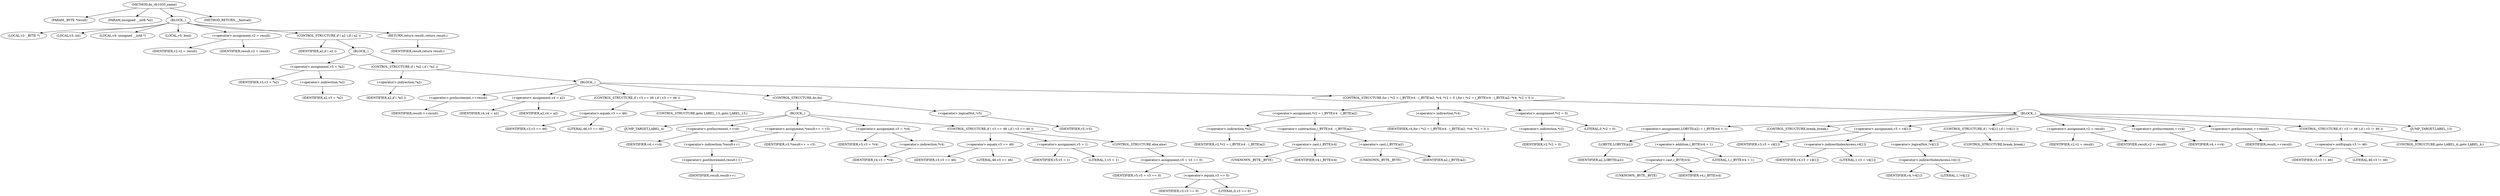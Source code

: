 digraph do_rfc1035_name {  
"1000105" [label = "(METHOD,do_rfc1035_name)" ]
"1000106" [label = "(PARAM,_BYTE *result)" ]
"1000107" [label = "(PARAM,unsigned __int8 *a2)" ]
"1000108" [label = "(BLOCK,,)" ]
"1000109" [label = "(LOCAL,v2: _BYTE *)" ]
"1000110" [label = "(LOCAL,v3: int)" ]
"1000111" [label = "(LOCAL,v4: unsigned __int8 *)" ]
"1000112" [label = "(LOCAL,v5: bool)" ]
"1000113" [label = "(<operator>.assignment,v2 = result)" ]
"1000114" [label = "(IDENTIFIER,v2,v2 = result)" ]
"1000115" [label = "(IDENTIFIER,result,v2 = result)" ]
"1000116" [label = "(CONTROL_STRUCTURE,if ( a2 ),if ( a2 ))" ]
"1000117" [label = "(IDENTIFIER,a2,if ( a2 ))" ]
"1000118" [label = "(BLOCK,,)" ]
"1000119" [label = "(<operator>.assignment,v3 = *a2)" ]
"1000120" [label = "(IDENTIFIER,v3,v3 = *a2)" ]
"1000121" [label = "(<operator>.indirection,*a2)" ]
"1000122" [label = "(IDENTIFIER,a2,v3 = *a2)" ]
"1000123" [label = "(CONTROL_STRUCTURE,if ( *a2 ),if ( *a2 ))" ]
"1000124" [label = "(<operator>.indirection,*a2)" ]
"1000125" [label = "(IDENTIFIER,a2,if ( *a2 ))" ]
"1000126" [label = "(BLOCK,,)" ]
"1000127" [label = "(<operator>.preIncrement,++result)" ]
"1000128" [label = "(IDENTIFIER,result,++result)" ]
"1000129" [label = "(<operator>.assignment,v4 = a2)" ]
"1000130" [label = "(IDENTIFIER,v4,v4 = a2)" ]
"1000131" [label = "(IDENTIFIER,a2,v4 = a2)" ]
"1000132" [label = "(CONTROL_STRUCTURE,if ( v3 == 46 ),if ( v3 == 46 ))" ]
"1000133" [label = "(<operator>.equals,v3 == 46)" ]
"1000134" [label = "(IDENTIFIER,v3,v3 == 46)" ]
"1000135" [label = "(LITERAL,46,v3 == 46)" ]
"1000136" [label = "(CONTROL_STRUCTURE,goto LABEL_13;,goto LABEL_13;)" ]
"1000137" [label = "(CONTROL_STRUCTURE,do,do)" ]
"1000138" [label = "(BLOCK,,)" ]
"1000139" [label = "(JUMP_TARGET,LABEL_4)" ]
"1000140" [label = "(<operator>.preIncrement,++v4)" ]
"1000141" [label = "(IDENTIFIER,v4,++v4)" ]
"1000142" [label = "(<operator>.assignment,*result++ = v3)" ]
"1000143" [label = "(<operator>.indirection,*result++)" ]
"1000144" [label = "(<operator>.postIncrement,result++)" ]
"1000145" [label = "(IDENTIFIER,result,result++)" ]
"1000146" [label = "(IDENTIFIER,v3,*result++ = v3)" ]
"1000147" [label = "(<operator>.assignment,v3 = *v4)" ]
"1000148" [label = "(IDENTIFIER,v3,v3 = *v4)" ]
"1000149" [label = "(<operator>.indirection,*v4)" ]
"1000150" [label = "(IDENTIFIER,v4,v3 = *v4)" ]
"1000151" [label = "(CONTROL_STRUCTURE,if ( v3 == 46 ),if ( v3 == 46 ))" ]
"1000152" [label = "(<operator>.equals,v3 == 46)" ]
"1000153" [label = "(IDENTIFIER,v3,v3 == 46)" ]
"1000154" [label = "(LITERAL,46,v3 == 46)" ]
"1000155" [label = "(<operator>.assignment,v5 = 1)" ]
"1000156" [label = "(IDENTIFIER,v5,v5 = 1)" ]
"1000157" [label = "(LITERAL,1,v5 = 1)" ]
"1000158" [label = "(CONTROL_STRUCTURE,else,else)" ]
"1000159" [label = "(<operator>.assignment,v5 = v3 == 0)" ]
"1000160" [label = "(IDENTIFIER,v5,v5 = v3 == 0)" ]
"1000161" [label = "(<operator>.equals,v3 == 0)" ]
"1000162" [label = "(IDENTIFIER,v3,v3 == 0)" ]
"1000163" [label = "(LITERAL,0,v3 == 0)" ]
"1000164" [label = "(<operator>.logicalNot,!v5)" ]
"1000165" [label = "(IDENTIFIER,v5,!v5)" ]
"1000166" [label = "(CONTROL_STRUCTURE,for ( *v2 = (_BYTE)v4 - (_BYTE)a2; *v4; *v2 = 0 ),for ( *v2 = (_BYTE)v4 - (_BYTE)a2; *v4; *v2 = 0 ))" ]
"1000167" [label = "(<operator>.assignment,*v2 = (_BYTE)v4 - (_BYTE)a2)" ]
"1000168" [label = "(<operator>.indirection,*v2)" ]
"1000169" [label = "(IDENTIFIER,v2,*v2 = (_BYTE)v4 - (_BYTE)a2)" ]
"1000170" [label = "(<operator>.subtraction,(_BYTE)v4 - (_BYTE)a2)" ]
"1000171" [label = "(<operator>.cast,(_BYTE)v4)" ]
"1000172" [label = "(UNKNOWN,_BYTE,_BYTE)" ]
"1000173" [label = "(IDENTIFIER,v4,(_BYTE)v4)" ]
"1000174" [label = "(<operator>.cast,(_BYTE)a2)" ]
"1000175" [label = "(UNKNOWN,_BYTE,_BYTE)" ]
"1000176" [label = "(IDENTIFIER,a2,(_BYTE)a2)" ]
"1000177" [label = "(<operator>.indirection,*v4)" ]
"1000178" [label = "(IDENTIFIER,v4,for ( *v2 = (_BYTE)v4 - (_BYTE)a2; *v4; *v2 = 0 ))" ]
"1000179" [label = "(<operator>.assignment,*v2 = 0)" ]
"1000180" [label = "(<operator>.indirection,*v2)" ]
"1000181" [label = "(IDENTIFIER,v2,*v2 = 0)" ]
"1000182" [label = "(LITERAL,0,*v2 = 0)" ]
"1000183" [label = "(BLOCK,,)" ]
"1000184" [label = "(<operator>.assignment,LOBYTE(a2) = (_BYTE)v4 + 1)" ]
"1000185" [label = "(LOBYTE,LOBYTE(a2))" ]
"1000186" [label = "(IDENTIFIER,a2,LOBYTE(a2))" ]
"1000187" [label = "(<operator>.addition,(_BYTE)v4 + 1)" ]
"1000188" [label = "(<operator>.cast,(_BYTE)v4)" ]
"1000189" [label = "(UNKNOWN,_BYTE,_BYTE)" ]
"1000190" [label = "(IDENTIFIER,v4,(_BYTE)v4)" ]
"1000191" [label = "(LITERAL,1,(_BYTE)v4 + 1)" ]
"1000192" [label = "(CONTROL_STRUCTURE,break;,break;)" ]
"1000193" [label = "(<operator>.assignment,v3 = v4[1])" ]
"1000194" [label = "(IDENTIFIER,v3,v3 = v4[1])" ]
"1000195" [label = "(<operator>.indirectIndexAccess,v4[1])" ]
"1000196" [label = "(IDENTIFIER,v4,v3 = v4[1])" ]
"1000197" [label = "(LITERAL,1,v3 = v4[1])" ]
"1000198" [label = "(CONTROL_STRUCTURE,if ( !v4[1] ),if ( !v4[1] ))" ]
"1000199" [label = "(<operator>.logicalNot,!v4[1])" ]
"1000200" [label = "(<operator>.indirectIndexAccess,v4[1])" ]
"1000201" [label = "(IDENTIFIER,v4,!v4[1])" ]
"1000202" [label = "(LITERAL,1,!v4[1])" ]
"1000203" [label = "(CONTROL_STRUCTURE,break;,break;)" ]
"1000204" [label = "(<operator>.assignment,v2 = result)" ]
"1000205" [label = "(IDENTIFIER,v2,v2 = result)" ]
"1000206" [label = "(IDENTIFIER,result,v2 = result)" ]
"1000207" [label = "(<operator>.preIncrement,++v4)" ]
"1000208" [label = "(IDENTIFIER,v4,++v4)" ]
"1000209" [label = "(<operator>.preIncrement,++result)" ]
"1000210" [label = "(IDENTIFIER,result,++result)" ]
"1000211" [label = "(CONTROL_STRUCTURE,if ( v3 != 46 ),if ( v3 != 46 ))" ]
"1000212" [label = "(<operator>.notEquals,v3 != 46)" ]
"1000213" [label = "(IDENTIFIER,v3,v3 != 46)" ]
"1000214" [label = "(LITERAL,46,v3 != 46)" ]
"1000215" [label = "(CONTROL_STRUCTURE,goto LABEL_4;,goto LABEL_4;)" ]
"1000216" [label = "(JUMP_TARGET,LABEL_13)" ]
"1000217" [label = "(RETURN,return result;,return result;)" ]
"1000218" [label = "(IDENTIFIER,result,return result;)" ]
"1000219" [label = "(METHOD_RETURN,__fastcall)" ]
  "1000105" -> "1000106" 
  "1000105" -> "1000107" 
  "1000105" -> "1000108" 
  "1000105" -> "1000219" 
  "1000108" -> "1000109" 
  "1000108" -> "1000110" 
  "1000108" -> "1000111" 
  "1000108" -> "1000112" 
  "1000108" -> "1000113" 
  "1000108" -> "1000116" 
  "1000108" -> "1000217" 
  "1000113" -> "1000114" 
  "1000113" -> "1000115" 
  "1000116" -> "1000117" 
  "1000116" -> "1000118" 
  "1000118" -> "1000119" 
  "1000118" -> "1000123" 
  "1000119" -> "1000120" 
  "1000119" -> "1000121" 
  "1000121" -> "1000122" 
  "1000123" -> "1000124" 
  "1000123" -> "1000126" 
  "1000124" -> "1000125" 
  "1000126" -> "1000127" 
  "1000126" -> "1000129" 
  "1000126" -> "1000132" 
  "1000126" -> "1000137" 
  "1000126" -> "1000166" 
  "1000127" -> "1000128" 
  "1000129" -> "1000130" 
  "1000129" -> "1000131" 
  "1000132" -> "1000133" 
  "1000132" -> "1000136" 
  "1000133" -> "1000134" 
  "1000133" -> "1000135" 
  "1000137" -> "1000138" 
  "1000137" -> "1000164" 
  "1000138" -> "1000139" 
  "1000138" -> "1000140" 
  "1000138" -> "1000142" 
  "1000138" -> "1000147" 
  "1000138" -> "1000151" 
  "1000140" -> "1000141" 
  "1000142" -> "1000143" 
  "1000142" -> "1000146" 
  "1000143" -> "1000144" 
  "1000144" -> "1000145" 
  "1000147" -> "1000148" 
  "1000147" -> "1000149" 
  "1000149" -> "1000150" 
  "1000151" -> "1000152" 
  "1000151" -> "1000155" 
  "1000151" -> "1000158" 
  "1000152" -> "1000153" 
  "1000152" -> "1000154" 
  "1000155" -> "1000156" 
  "1000155" -> "1000157" 
  "1000158" -> "1000159" 
  "1000159" -> "1000160" 
  "1000159" -> "1000161" 
  "1000161" -> "1000162" 
  "1000161" -> "1000163" 
  "1000164" -> "1000165" 
  "1000166" -> "1000167" 
  "1000166" -> "1000177" 
  "1000166" -> "1000179" 
  "1000166" -> "1000183" 
  "1000167" -> "1000168" 
  "1000167" -> "1000170" 
  "1000168" -> "1000169" 
  "1000170" -> "1000171" 
  "1000170" -> "1000174" 
  "1000171" -> "1000172" 
  "1000171" -> "1000173" 
  "1000174" -> "1000175" 
  "1000174" -> "1000176" 
  "1000177" -> "1000178" 
  "1000179" -> "1000180" 
  "1000179" -> "1000182" 
  "1000180" -> "1000181" 
  "1000183" -> "1000184" 
  "1000183" -> "1000192" 
  "1000183" -> "1000193" 
  "1000183" -> "1000198" 
  "1000183" -> "1000204" 
  "1000183" -> "1000207" 
  "1000183" -> "1000209" 
  "1000183" -> "1000211" 
  "1000183" -> "1000216" 
  "1000184" -> "1000185" 
  "1000184" -> "1000187" 
  "1000185" -> "1000186" 
  "1000187" -> "1000188" 
  "1000187" -> "1000191" 
  "1000188" -> "1000189" 
  "1000188" -> "1000190" 
  "1000193" -> "1000194" 
  "1000193" -> "1000195" 
  "1000195" -> "1000196" 
  "1000195" -> "1000197" 
  "1000198" -> "1000199" 
  "1000198" -> "1000203" 
  "1000199" -> "1000200" 
  "1000200" -> "1000201" 
  "1000200" -> "1000202" 
  "1000204" -> "1000205" 
  "1000204" -> "1000206" 
  "1000207" -> "1000208" 
  "1000209" -> "1000210" 
  "1000211" -> "1000212" 
  "1000211" -> "1000215" 
  "1000212" -> "1000213" 
  "1000212" -> "1000214" 
  "1000217" -> "1000218" 
}
